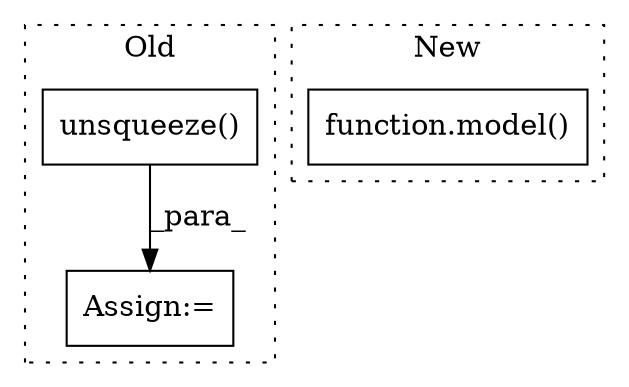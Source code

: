 digraph G {
subgraph cluster0 {
1 [label="unsqueeze()" a="75" s="2826,2897" l="70,1" shape="box"];
3 [label="Assign:=" a="68" s="2918" l="3" shape="box"];
label = "Old";
style="dotted";
}
subgraph cluster1 {
2 [label="function.model()" a="75" s="3448,3465" l="6,1" shape="box"];
label = "New";
style="dotted";
}
1 -> 3 [label="_para_"];
}